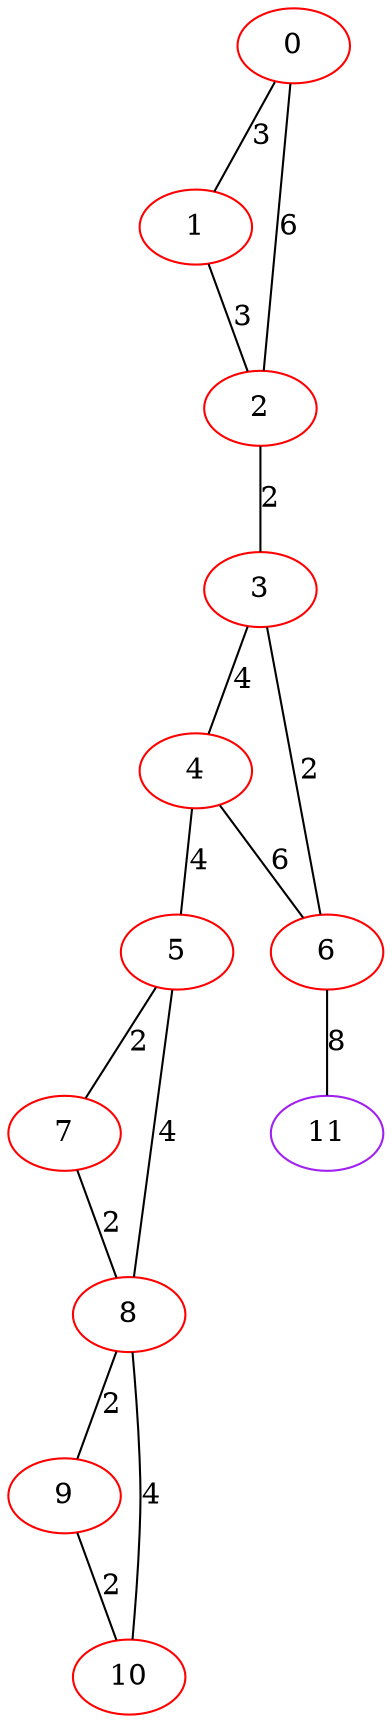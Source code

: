 graph "" {
0 [color=red, weight=1];
1 [color=red, weight=1];
2 [color=red, weight=1];
3 [color=red, weight=1];
4 [color=red, weight=1];
5 [color=red, weight=1];
6 [color=red, weight=1];
7 [color=red, weight=1];
8 [color=red, weight=1];
9 [color=red, weight=1];
10 [color=red, weight=1];
11 [color=purple, weight=4];
0 -- 1  [key=0, label=3];
0 -- 2  [key=0, label=6];
1 -- 2  [key=0, label=3];
2 -- 3  [key=0, label=2];
3 -- 4  [key=0, label=4];
3 -- 6  [key=0, label=2];
4 -- 5  [key=0, label=4];
4 -- 6  [key=0, label=6];
5 -- 8  [key=0, label=4];
5 -- 7  [key=0, label=2];
6 -- 11  [key=0, label=8];
7 -- 8  [key=0, label=2];
8 -- 9  [key=0, label=2];
8 -- 10  [key=0, label=4];
9 -- 10  [key=0, label=2];
}
